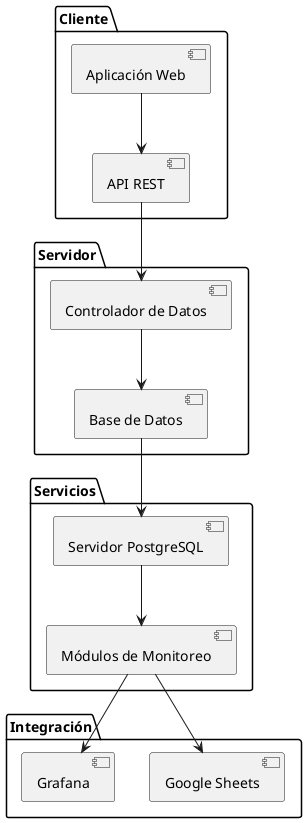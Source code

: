 @startuml DiagramaDeArquitectura
package "Cliente" {
  [Aplicación Web] --> [API REST]
}

package "Servidor" {
  [API REST] --> [Controlador de Datos]
  [Controlador de Datos] --> [Base de Datos]
}

package "Servicios" {
  [Base de Datos] --> [Servidor PostgreSQL]
  [Servidor PostgreSQL] --> [Módulos de Monitoreo]
}

package "Integración" {
  [Módulos de Monitoreo] --> [Google Sheets]
  [Módulos de Monitoreo] --> [Grafana]
}
@enduml
